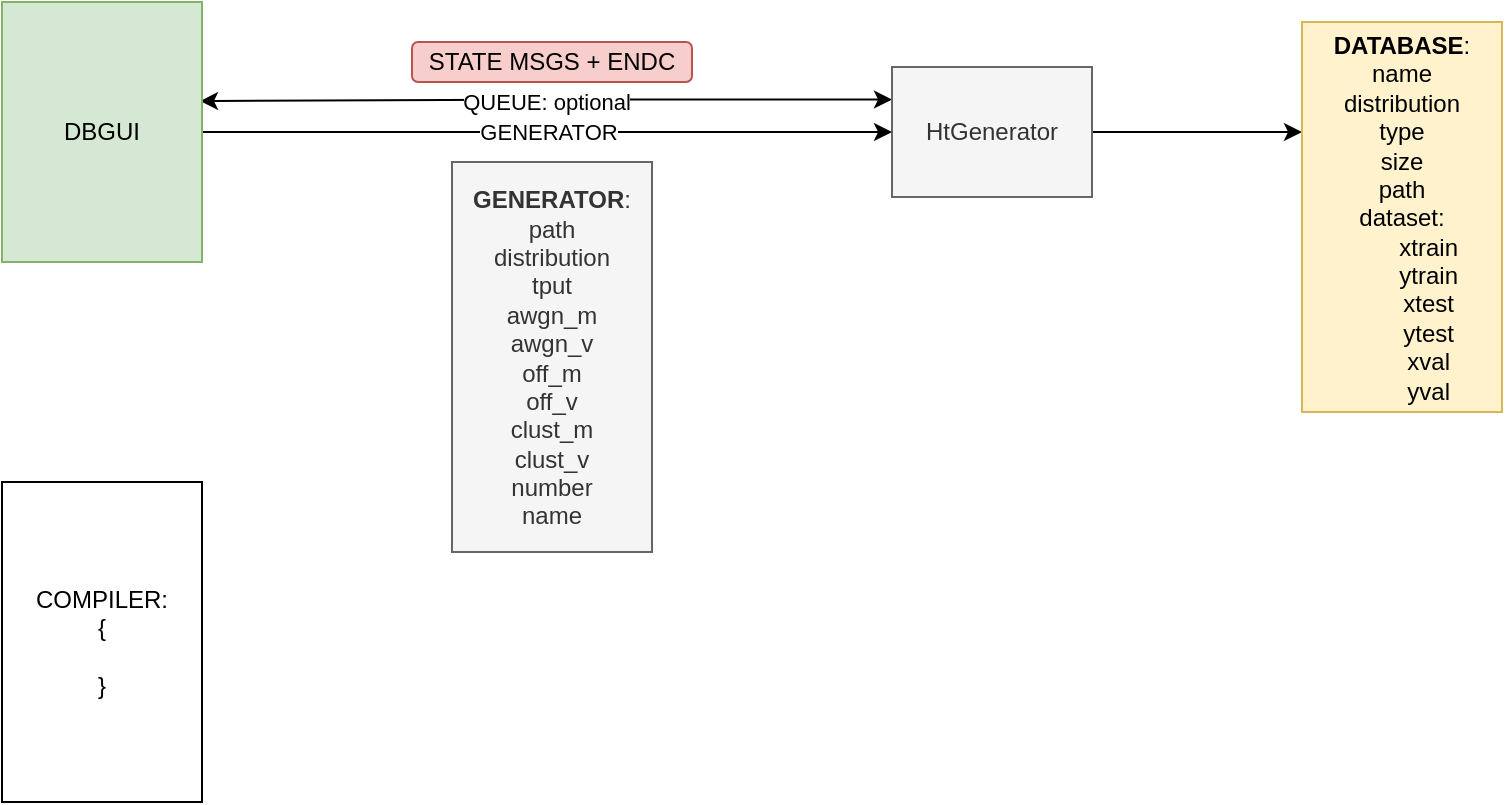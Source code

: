 <mxfile version="19.0.3" type="device"><diagram id="jM5Tjway_4YP4iiUsRrD" name="Página-1"><mxGraphModel dx="1422" dy="1105" grid="1" gridSize="10" guides="1" tooltips="1" connect="1" arrows="1" fold="1" page="1" pageScale="1" pageWidth="827" pageHeight="240" math="0" shadow="0"><root><mxCell id="0"/><mxCell id="1" parent="0"/><mxCell id="ItNgEbb21SRkXacaxXQp-1" value="COMPILER:&lt;br&gt;{&lt;br&gt;&lt;br&gt;}" style="rounded=0;whiteSpace=wrap;html=1;" vertex="1" parent="1"><mxGeometry width="100" height="160" as="geometry"/></mxCell><mxCell id="ItNgEbb21SRkXacaxXQp-10" value="QUEUE: optional" style="edgeStyle=orthogonalEdgeStyle;rounded=0;orthogonalLoop=1;jettySize=auto;html=1;exitX=0;exitY=0.25;exitDx=0;exitDy=0;entryX=0.99;entryY=0.381;entryDx=0;entryDy=0;entryPerimeter=0;strokeColor=default;startArrow=classic;startFill=1;" edge="1" parent="1" source="ItNgEbb21SRkXacaxXQp-3" target="ItNgEbb21SRkXacaxXQp-4"><mxGeometry relative="1" as="geometry"/></mxCell><mxCell id="ItNgEbb21SRkXacaxXQp-12" style="edgeStyle=orthogonalEdgeStyle;rounded=0;orthogonalLoop=1;jettySize=auto;html=1;exitX=1;exitY=0.5;exitDx=0;exitDy=0;startArrow=none;startFill=0;strokeColor=default;" edge="1" parent="1" source="ItNgEbb21SRkXacaxXQp-3"><mxGeometry relative="1" as="geometry"><mxPoint x="650" y="-175" as="targetPoint"/></mxGeometry></mxCell><mxCell id="ItNgEbb21SRkXacaxXQp-3" value="HtGenerator" style="rounded=0;whiteSpace=wrap;html=1;fillColor=#f5f5f5;strokeColor=#666666;fontColor=#333333;" vertex="1" parent="1"><mxGeometry x="445" y="-207.5" width="100" height="65" as="geometry"/></mxCell><mxCell id="ItNgEbb21SRkXacaxXQp-6" value="GENERATOR" style="edgeStyle=orthogonalEdgeStyle;rounded=0;orthogonalLoop=1;jettySize=auto;html=1;exitX=1;exitY=0.5;exitDx=0;exitDy=0;entryX=0;entryY=0.5;entryDx=0;entryDy=0;" edge="1" parent="1" source="ItNgEbb21SRkXacaxXQp-4" target="ItNgEbb21SRkXacaxXQp-3"><mxGeometry relative="1" as="geometry"/></mxCell><mxCell id="ItNgEbb21SRkXacaxXQp-4" value="DBGUI" style="rounded=0;whiteSpace=wrap;html=1;fillColor=#d5e8d4;strokeColor=#82b366;" vertex="1" parent="1"><mxGeometry y="-240" width="100" height="130" as="geometry"/></mxCell><mxCell id="ItNgEbb21SRkXacaxXQp-5" value="&lt;b&gt;GENERATOR&lt;/b&gt;:&lt;br&gt;path&lt;br&gt;distribution&lt;br&gt;tput&lt;br&gt;awgn_m&lt;br&gt;awgn_v&lt;br&gt;off_m&lt;br&gt;off_v&lt;br&gt;clust_m&lt;br&gt;clust_v&lt;br&gt;number&lt;br&gt;name" style="rounded=0;whiteSpace=wrap;html=1;fillColor=#f5f5f5;fontColor=#333333;strokeColor=#666666;" vertex="1" parent="1"><mxGeometry x="225" y="-160" width="100" height="195" as="geometry"/></mxCell><mxCell id="ItNgEbb21SRkXacaxXQp-11" value="STATE MSGS + ENDC" style="rounded=1;whiteSpace=wrap;html=1;fillColor=#f8cecc;strokeColor=#b85450;" vertex="1" parent="1"><mxGeometry x="205" y="-220" width="140" height="20" as="geometry"/></mxCell><mxCell id="ItNgEbb21SRkXacaxXQp-13" value="&lt;b&gt;DATABASE&lt;/b&gt;:&lt;br&gt;name&lt;br&gt;distribution&lt;br&gt;type&lt;br&gt;size&lt;br&gt;path&lt;br&gt;dataset:&lt;br&gt;&lt;span style=&quot;white-space: pre;&quot;&gt;&#9;&lt;/span&gt;xtrain&lt;br&gt;&lt;span style=&quot;white-space: pre;&quot;&gt;&#9;&lt;/span&gt;ytrain&lt;br&gt;&lt;span style=&quot;white-space: pre;&quot;&gt;&#9;&lt;/span&gt;xtest&lt;br&gt;&lt;span style=&quot;white-space: pre;&quot;&gt;&#9;&lt;/span&gt;ytest&lt;br&gt;&lt;span style=&quot;white-space: pre;&quot;&gt;&#9;&lt;/span&gt;xval&lt;br&gt;&lt;span style=&quot;white-space: pre;&quot;&gt;&#9;&lt;/span&gt;yval" style="rounded=0;whiteSpace=wrap;html=1;fillColor=#fff2cc;strokeColor=#d6b656;" vertex="1" parent="1"><mxGeometry x="650" y="-230" width="100" height="195" as="geometry"/></mxCell></root></mxGraphModel></diagram></mxfile>